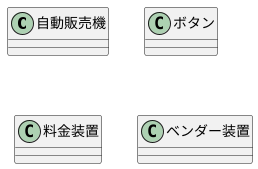 @startuml 演6-4-1_クラス図_自動販売機 
class 自動販売機 {
}

class ボタン {
}

class 料金装置 {
}

class ベンダー装置 {
}
@enduml